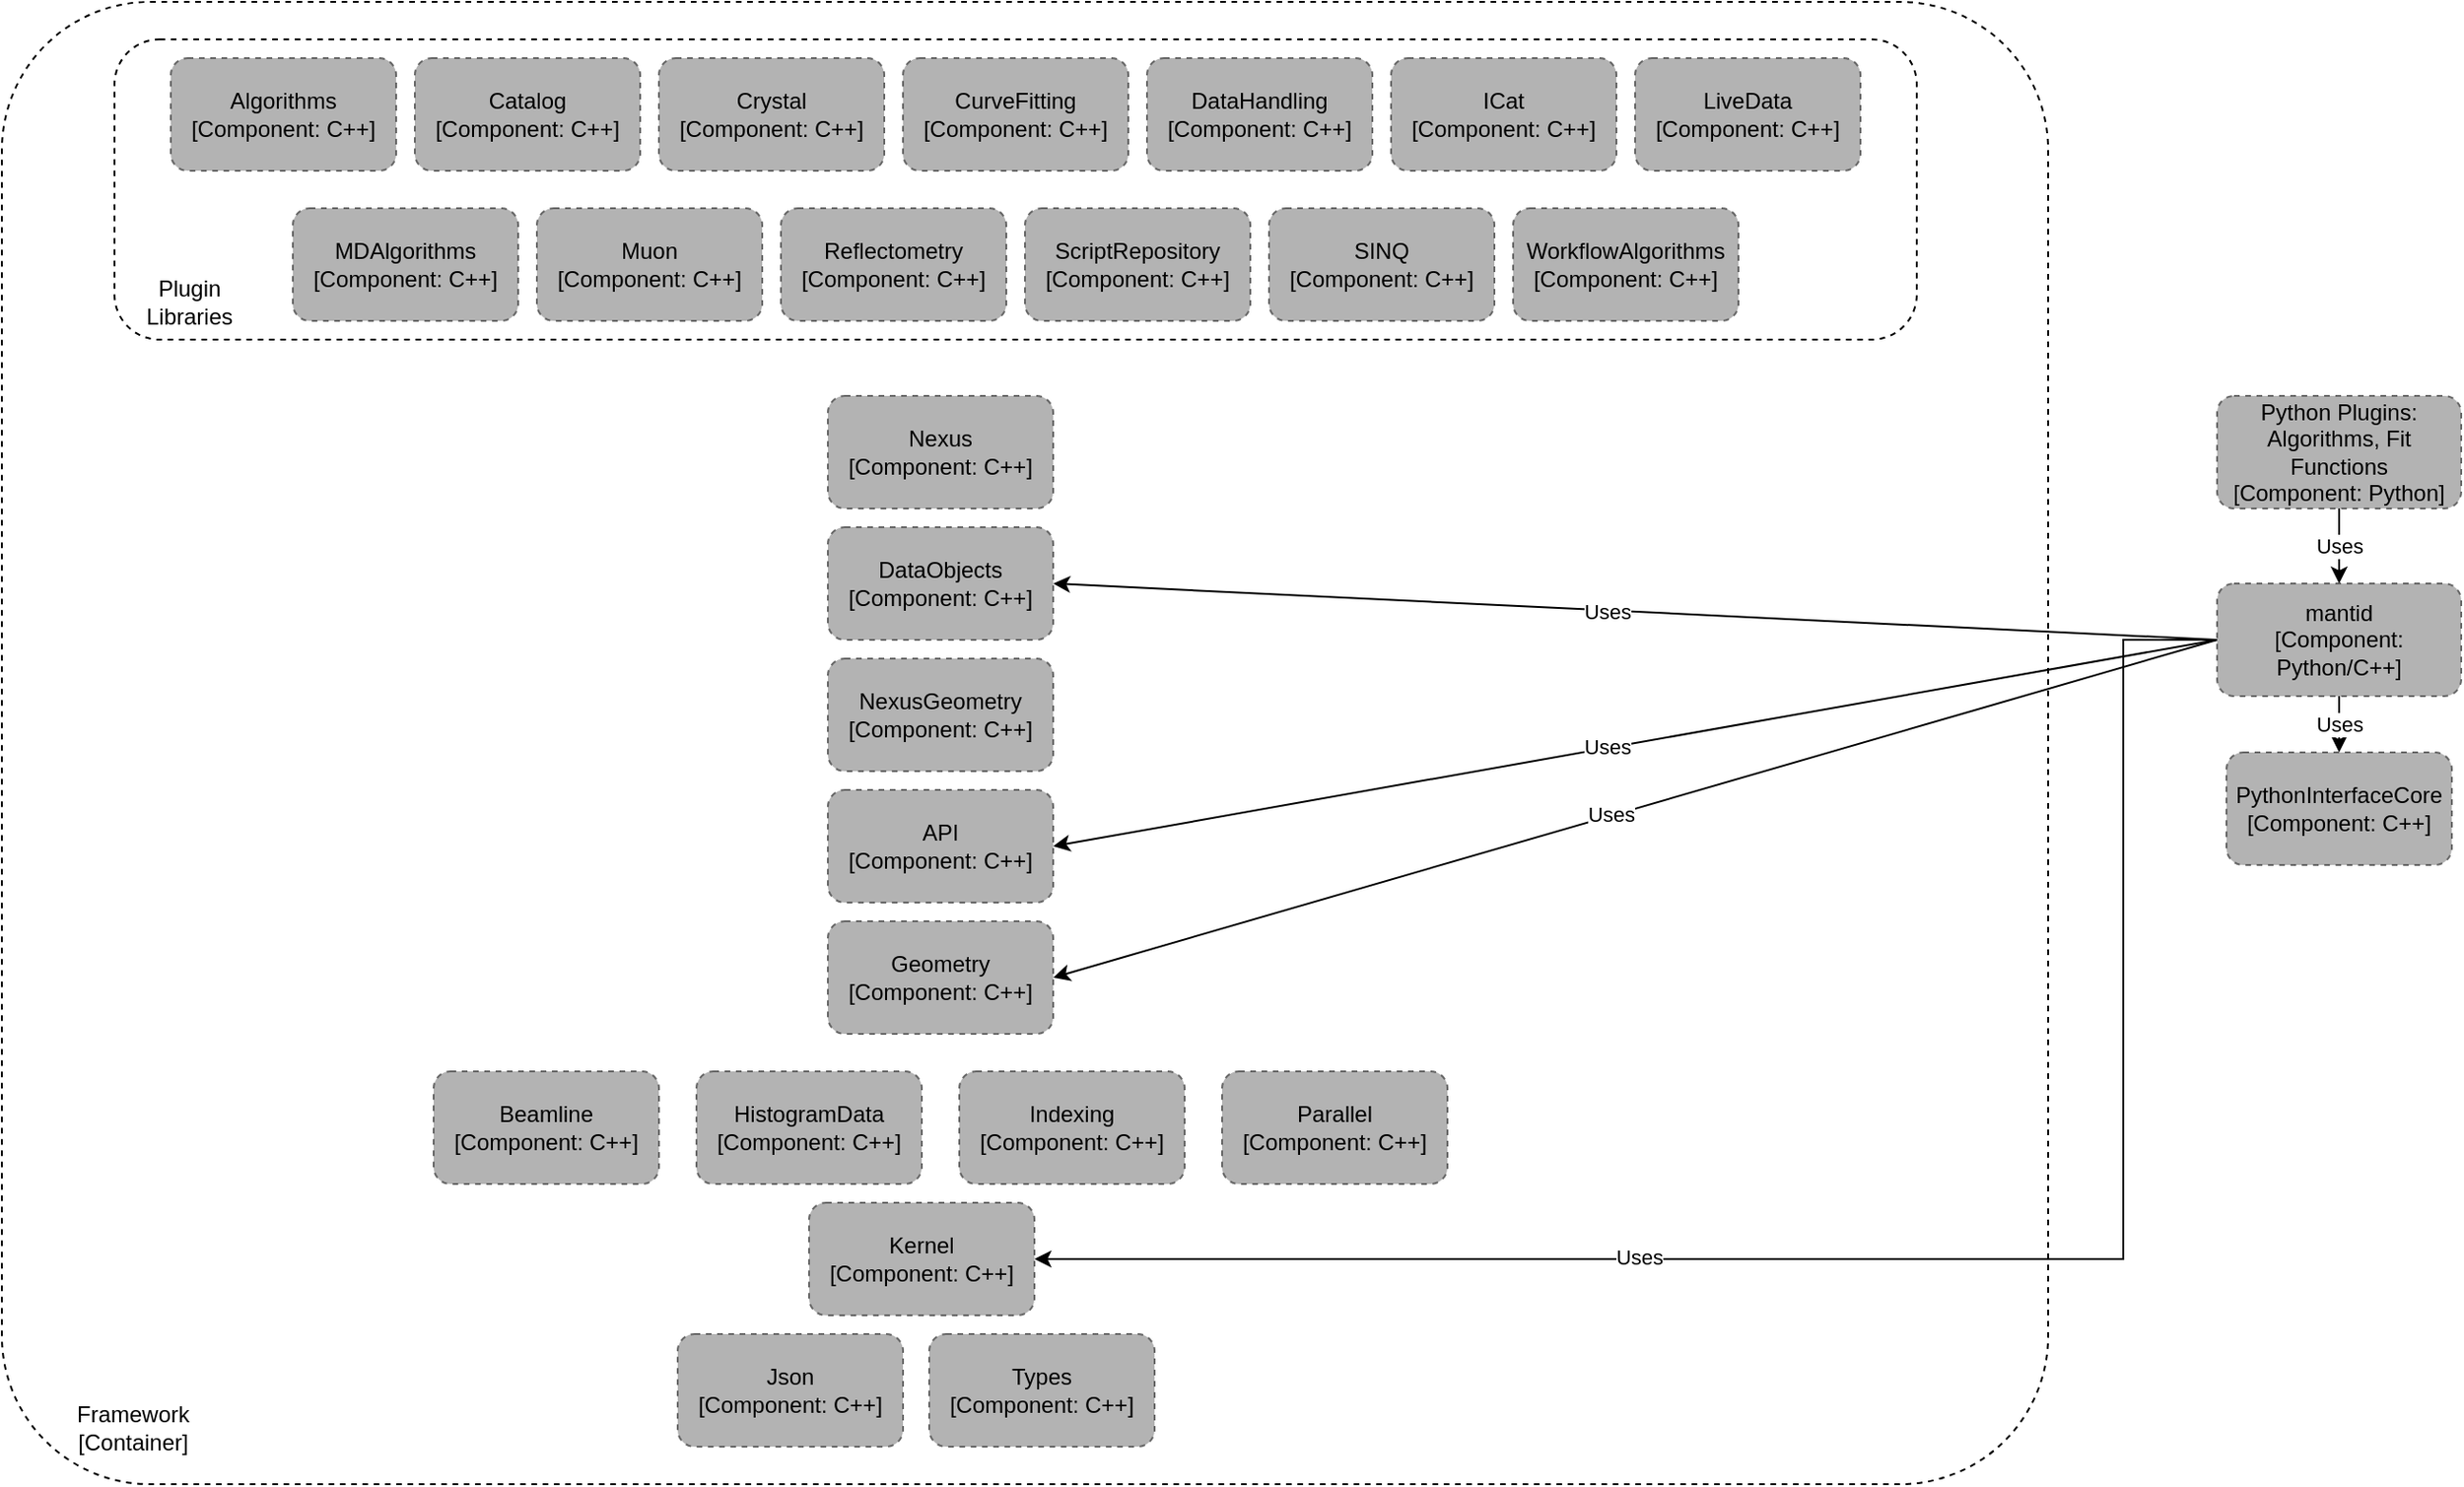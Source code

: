<mxfile version="14.6.13" type="device"><diagram id="CpqQpFpg1sBJh771UGod" name="Page-1"><mxGraphModel dx="2253" dy="860" grid="1" gridSize="10" guides="1" tooltips="1" connect="1" arrows="1" fold="1" page="1" pageScale="1" pageWidth="827" pageHeight="1169" math="0" shadow="0"><root><mxCell id="0"/><mxCell id="1" parent="0"/><mxCell id="NPpB5sK-tKMhv_AoMp4i-1" value="" style="rounded=1;whiteSpace=wrap;html=1;fillColor=none;arcSize=10;dashed=1;" vertex="1" parent="1"><mxGeometry x="-10" y="30" width="1090" height="790" as="geometry"/></mxCell><mxCell id="NPpB5sK-tKMhv_AoMp4i-2" value="Framework&lt;br&gt;[Container]" style="text;html=1;strokeColor=none;fillColor=none;align=center;verticalAlign=middle;whiteSpace=wrap;rounded=0;dashed=1;" vertex="1" parent="1"><mxGeometry x="40" y="780" width="40" height="20" as="geometry"/></mxCell><mxCell id="NPpB5sK-tKMhv_AoMp4i-3" value="Kernel&lt;br&gt;[Component: C++]" style="rounded=1;whiteSpace=wrap;html=1;dashed=1;gradientColor=#b3b3b3;strokeColor=#666666;fillColor=#B3B3B3;" vertex="1" parent="1"><mxGeometry x="420" y="670" width="120" height="60" as="geometry"/></mxCell><mxCell id="NPpB5sK-tKMhv_AoMp4i-4" value="Types&lt;br&gt;[Component: C++]" style="rounded=1;whiteSpace=wrap;html=1;dashed=1;gradientColor=#b3b3b3;strokeColor=#666666;fillColor=#B3B3B3;" vertex="1" parent="1"><mxGeometry x="484" y="740" width="120" height="60" as="geometry"/></mxCell><mxCell id="NPpB5sK-tKMhv_AoMp4i-5" value="Json&lt;br&gt;[Component: C++]" style="rounded=1;whiteSpace=wrap;html=1;dashed=1;gradientColor=#b3b3b3;strokeColor=#666666;fillColor=#B3B3B3;" vertex="1" parent="1"><mxGeometry x="350" y="740" width="120" height="60" as="geometry"/></mxCell><mxCell id="NPpB5sK-tKMhv_AoMp4i-6" value="Parallel&lt;br&gt;[Component: C++]" style="rounded=1;whiteSpace=wrap;html=1;dashed=1;gradientColor=#b3b3b3;strokeColor=#666666;fillColor=#B3B3B3;" vertex="1" parent="1"><mxGeometry x="640" y="600" width="120" height="60" as="geometry"/></mxCell><mxCell id="NPpB5sK-tKMhv_AoMp4i-7" value="Geometry&lt;br&gt;[Component: C++]" style="rounded=1;whiteSpace=wrap;html=1;dashed=1;gradientColor=#b3b3b3;strokeColor=#666666;fillColor=#B3B3B3;" vertex="1" parent="1"><mxGeometry x="430" y="520" width="120" height="60" as="geometry"/></mxCell><mxCell id="NPpB5sK-tKMhv_AoMp4i-8" value="Indexing&lt;br&gt;[Component: C++]" style="rounded=1;whiteSpace=wrap;html=1;dashed=1;gradientColor=#b3b3b3;strokeColor=#666666;fillColor=#B3B3B3;" vertex="1" parent="1"><mxGeometry x="500" y="600" width="120" height="60" as="geometry"/></mxCell><mxCell id="NPpB5sK-tKMhv_AoMp4i-9" value="Beamline&lt;br&gt;[Component: C++]" style="rounded=1;whiteSpace=wrap;html=1;dashed=1;gradientColor=#b3b3b3;strokeColor=#666666;fillColor=#B3B3B3;" vertex="1" parent="1"><mxGeometry x="220" y="600" width="120" height="60" as="geometry"/></mxCell><mxCell id="NPpB5sK-tKMhv_AoMp4i-10" value="HistogramData&lt;br&gt;[Component: C++]" style="rounded=1;whiteSpace=wrap;html=1;dashed=1;gradientColor=#b3b3b3;strokeColor=#666666;fillColor=#B3B3B3;" vertex="1" parent="1"><mxGeometry x="360" y="600" width="120" height="60" as="geometry"/></mxCell><mxCell id="NPpB5sK-tKMhv_AoMp4i-11" value="NexusGeometry&lt;br&gt;[Component: C++]" style="rounded=1;whiteSpace=wrap;html=1;dashed=1;gradientColor=#b3b3b3;strokeColor=#666666;fillColor=#B3B3B3;" vertex="1" parent="1"><mxGeometry x="430" y="380" width="120" height="60" as="geometry"/></mxCell><mxCell id="NPpB5sK-tKMhv_AoMp4i-12" value="Nexus&lt;br&gt;[Component: C++]" style="rounded=1;whiteSpace=wrap;html=1;dashed=1;gradientColor=#b3b3b3;strokeColor=#666666;fillColor=#B3B3B3;" vertex="1" parent="1"><mxGeometry x="430" y="240" width="120" height="60" as="geometry"/></mxCell><mxCell id="NPpB5sK-tKMhv_AoMp4i-13" value="API&lt;br&gt;[Component: C++]" style="rounded=1;whiteSpace=wrap;html=1;dashed=1;gradientColor=#b3b3b3;strokeColor=#666666;fillColor=#B3B3B3;" vertex="1" parent="1"><mxGeometry x="430" y="450" width="120" height="60" as="geometry"/></mxCell><mxCell id="NPpB5sK-tKMhv_AoMp4i-15" value="Algorithms&lt;br&gt;[Component: C++]" style="rounded=1;whiteSpace=wrap;html=1;dashed=1;gradientColor=#b3b3b3;strokeColor=#666666;fillColor=#B3B3B3;" vertex="1" parent="1"><mxGeometry x="80" y="60" width="120" height="60" as="geometry"/></mxCell><mxCell id="NPpB5sK-tKMhv_AoMp4i-16" value="MDAlgorithms&lt;br&gt;[Component: C++]" style="rounded=1;whiteSpace=wrap;html=1;dashed=1;gradientColor=#b3b3b3;strokeColor=#666666;fillColor=#B3B3B3;" vertex="1" parent="1"><mxGeometry x="145" y="140" width="120" height="60" as="geometry"/></mxCell><mxCell id="NPpB5sK-tKMhv_AoMp4i-17" value="Reflectometry&lt;br&gt;[Component: C++]" style="rounded=1;whiteSpace=wrap;html=1;dashed=1;gradientColor=#b3b3b3;strokeColor=#666666;fillColor=#B3B3B3;" vertex="1" parent="1"><mxGeometry x="405" y="140" width="120" height="60" as="geometry"/></mxCell><mxCell id="NPpB5sK-tKMhv_AoMp4i-18" value="Muon&lt;br&gt;[Component: C++]" style="rounded=1;whiteSpace=wrap;html=1;dashed=1;gradientColor=#b3b3b3;strokeColor=#666666;fillColor=#B3B3B3;" vertex="1" parent="1"><mxGeometry x="275" y="140" width="120" height="60" as="geometry"/></mxCell><mxCell id="NPpB5sK-tKMhv_AoMp4i-19" value="ScriptRepository&lt;br&gt;[Component: C++]" style="rounded=1;whiteSpace=wrap;html=1;dashed=1;gradientColor=#b3b3b3;strokeColor=#666666;fillColor=#B3B3B3;" vertex="1" parent="1"><mxGeometry x="535" y="140" width="120" height="60" as="geometry"/></mxCell><mxCell id="NPpB5sK-tKMhv_AoMp4i-20" value="WorkflowAlgorithms&lt;br&gt;[Component: C++]" style="rounded=1;whiteSpace=wrap;html=1;dashed=1;gradientColor=#b3b3b3;strokeColor=#666666;fillColor=#B3B3B3;" vertex="1" parent="1"><mxGeometry x="795" y="140" width="120" height="60" as="geometry"/></mxCell><mxCell id="NPpB5sK-tKMhv_AoMp4i-21" value="Catalog&lt;br&gt;[Component: C++]" style="rounded=1;whiteSpace=wrap;html=1;dashed=1;gradientColor=#b3b3b3;strokeColor=#666666;fillColor=#B3B3B3;" vertex="1" parent="1"><mxGeometry x="210" y="60" width="120" height="60" as="geometry"/></mxCell><mxCell id="NPpB5sK-tKMhv_AoMp4i-22" value="CurveFitting&lt;br&gt;[Component: C++]" style="rounded=1;whiteSpace=wrap;html=1;dashed=1;gradientColor=#b3b3b3;strokeColor=#666666;fillColor=#B3B3B3;" vertex="1" parent="1"><mxGeometry x="470" y="60" width="120" height="60" as="geometry"/></mxCell><mxCell id="NPpB5sK-tKMhv_AoMp4i-23" value="SINQ&lt;br&gt;[Component: C++]" style="rounded=1;whiteSpace=wrap;html=1;dashed=1;gradientColor=#b3b3b3;strokeColor=#666666;fillColor=#B3B3B3;" vertex="1" parent="1"><mxGeometry x="665" y="140" width="120" height="60" as="geometry"/></mxCell><mxCell id="NPpB5sK-tKMhv_AoMp4i-24" value="Crystal&lt;br&gt;[Component: C++]" style="rounded=1;whiteSpace=wrap;html=1;dashed=1;gradientColor=#b3b3b3;strokeColor=#666666;fillColor=#B3B3B3;" vertex="1" parent="1"><mxGeometry x="340" y="60" width="120" height="60" as="geometry"/></mxCell><mxCell id="NPpB5sK-tKMhv_AoMp4i-25" value="DataHandling&lt;br&gt;[Component: C++]" style="rounded=1;whiteSpace=wrap;html=1;dashed=1;gradientColor=#b3b3b3;strokeColor=#666666;fillColor=#B3B3B3;" vertex="1" parent="1"><mxGeometry x="600" y="60" width="120" height="60" as="geometry"/></mxCell><mxCell id="NPpB5sK-tKMhv_AoMp4i-26" value="DataObjects&lt;br&gt;[Component: C++]" style="rounded=1;whiteSpace=wrap;html=1;dashed=1;gradientColor=#b3b3b3;strokeColor=#666666;fillColor=#B3B3B3;" vertex="1" parent="1"><mxGeometry x="430" y="310" width="120" height="60" as="geometry"/></mxCell><mxCell id="NPpB5sK-tKMhv_AoMp4i-27" value="LiveData&lt;br&gt;[Component: C++]" style="rounded=1;whiteSpace=wrap;html=1;dashed=1;gradientColor=#b3b3b3;strokeColor=#666666;fillColor=#B3B3B3;" vertex="1" parent="1"><mxGeometry x="860" y="60" width="120" height="60" as="geometry"/></mxCell><mxCell id="NPpB5sK-tKMhv_AoMp4i-28" value="ICat&lt;br&gt;[Component: C++]" style="rounded=1;whiteSpace=wrap;html=1;dashed=1;gradientColor=#b3b3b3;strokeColor=#666666;fillColor=#B3B3B3;" vertex="1" parent="1"><mxGeometry x="730" y="60" width="120" height="60" as="geometry"/></mxCell><mxCell id="NPpB5sK-tKMhv_AoMp4i-29" value="" style="rounded=1;whiteSpace=wrap;html=1;dashed=1;fillColor=none;" vertex="1" parent="1"><mxGeometry x="50" y="50" width="960" height="160" as="geometry"/></mxCell><mxCell id="NPpB5sK-tKMhv_AoMp4i-30" value="Plugin Libraries" style="text;html=1;strokeColor=none;fillColor=none;align=center;verticalAlign=middle;whiteSpace=wrap;rounded=0;dashed=1;" vertex="1" parent="1"><mxGeometry x="70" y="180" width="40" height="20" as="geometry"/></mxCell><mxCell id="NPpB5sK-tKMhv_AoMp4i-36" value="" style="rounded=0;orthogonalLoop=1;jettySize=auto;html=1;entryX=1;entryY=0.5;entryDx=0;entryDy=0;edgeStyle=orthogonalEdgeStyle;exitX=0;exitY=0.5;exitDx=0;exitDy=0;" edge="1" parent="1" source="NPpB5sK-tKMhv_AoMp4i-33" target="NPpB5sK-tKMhv_AoMp4i-3"><mxGeometry relative="1" as="geometry"><mxPoint x="1170" y="380" as="sourcePoint"/><Array as="points"><mxPoint x="1120" y="370"/><mxPoint x="1120" y="700"/></Array></mxGeometry></mxCell><mxCell id="NPpB5sK-tKMhv_AoMp4i-43" value="Uses" style="edgeLabel;html=1;align=center;verticalAlign=middle;resizable=0;points=[];" vertex="1" connectable="0" parent="NPpB5sK-tKMhv_AoMp4i-36"><mxGeometry x="0.329" y="-1" relative="1" as="geometry"><mxPoint as="offset"/></mxGeometry></mxCell><mxCell id="NPpB5sK-tKMhv_AoMp4i-37" style="rounded=0;orthogonalLoop=1;jettySize=auto;html=1;entryX=1;entryY=0.5;entryDx=0;entryDy=0;exitX=0;exitY=0.5;exitDx=0;exitDy=0;" edge="1" parent="1" source="NPpB5sK-tKMhv_AoMp4i-33" target="NPpB5sK-tKMhv_AoMp4i-7"><mxGeometry relative="1" as="geometry"/></mxCell><mxCell id="NPpB5sK-tKMhv_AoMp4i-42" value="Uses" style="edgeLabel;html=1;align=center;verticalAlign=middle;resizable=0;points=[];" vertex="1" connectable="0" parent="NPpB5sK-tKMhv_AoMp4i-37"><mxGeometry x="0.041" y="-1" relative="1" as="geometry"><mxPoint as="offset"/></mxGeometry></mxCell><mxCell id="NPpB5sK-tKMhv_AoMp4i-38" style="edgeStyle=none;rounded=0;orthogonalLoop=1;jettySize=auto;html=1;entryX=1;entryY=0.5;entryDx=0;entryDy=0;exitX=0;exitY=0.5;exitDx=0;exitDy=0;" edge="1" parent="1" source="NPpB5sK-tKMhv_AoMp4i-33" target="NPpB5sK-tKMhv_AoMp4i-13"><mxGeometry relative="1" as="geometry"><mxPoint x="1100" y="350" as="targetPoint"/></mxGeometry></mxCell><mxCell id="NPpB5sK-tKMhv_AoMp4i-41" value="Uses" style="edgeLabel;html=1;align=center;verticalAlign=middle;resizable=0;points=[];" vertex="1" connectable="0" parent="NPpB5sK-tKMhv_AoMp4i-38"><mxGeometry x="0.048" y="-1" relative="1" as="geometry"><mxPoint as="offset"/></mxGeometry></mxCell><mxCell id="NPpB5sK-tKMhv_AoMp4i-39" style="edgeStyle=none;rounded=0;orthogonalLoop=1;jettySize=auto;html=1;entryX=1;entryY=0.5;entryDx=0;entryDy=0;exitX=0;exitY=0.5;exitDx=0;exitDy=0;" edge="1" parent="1" source="NPpB5sK-tKMhv_AoMp4i-33" target="NPpB5sK-tKMhv_AoMp4i-26"><mxGeometry relative="1" as="geometry"/></mxCell><mxCell id="NPpB5sK-tKMhv_AoMp4i-40" value="Uses" style="edgeLabel;html=1;align=center;verticalAlign=middle;resizable=0;points=[];" vertex="1" connectable="0" parent="NPpB5sK-tKMhv_AoMp4i-39"><mxGeometry x="0.048" relative="1" as="geometry"><mxPoint as="offset"/></mxGeometry></mxCell><mxCell id="NPpB5sK-tKMhv_AoMp4i-48" value="Uses" style="edgeStyle=none;rounded=0;orthogonalLoop=1;jettySize=auto;html=1;exitX=0.5;exitY=1;exitDx=0;exitDy=0;entryX=0.5;entryY=0;entryDx=0;entryDy=0;" edge="1" parent="1" source="NPpB5sK-tKMhv_AoMp4i-33" target="NPpB5sK-tKMhv_AoMp4i-46"><mxGeometry relative="1" as="geometry"/></mxCell><mxCell id="NPpB5sK-tKMhv_AoMp4i-33" value="mantid&lt;br&gt;[Component: Python/C++]" style="rounded=1;whiteSpace=wrap;html=1;dashed=1;gradientColor=#b3b3b3;strokeColor=#666666;fillColor=#B3B3B3;" vertex="1" parent="1"><mxGeometry x="1170" y="340" width="130" height="60" as="geometry"/></mxCell><mxCell id="NPpB5sK-tKMhv_AoMp4i-45" value="Uses" style="edgeStyle=none;rounded=0;orthogonalLoop=1;jettySize=auto;html=1;entryX=0.5;entryY=0;entryDx=0;entryDy=0;" edge="1" parent="1" source="NPpB5sK-tKMhv_AoMp4i-44" target="NPpB5sK-tKMhv_AoMp4i-33"><mxGeometry relative="1" as="geometry"/></mxCell><mxCell id="NPpB5sK-tKMhv_AoMp4i-44" value="Python Plugins: Algorithms, Fit Functions&lt;br&gt;[Component: Python]" style="rounded=1;whiteSpace=wrap;html=1;dashed=1;gradientColor=#b3b3b3;strokeColor=#666666;fillColor=#B3B3B3;" vertex="1" parent="1"><mxGeometry x="1170" y="240" width="130" height="60" as="geometry"/></mxCell><mxCell id="NPpB5sK-tKMhv_AoMp4i-46" value="PythonInterfaceCore&lt;br&gt;[Component: C++]" style="rounded=1;whiteSpace=wrap;html=1;dashed=1;gradientColor=#b3b3b3;strokeColor=#666666;fillColor=#B3B3B3;" vertex="1" parent="1"><mxGeometry x="1175" y="430" width="120" height="60" as="geometry"/></mxCell></root></mxGraphModel></diagram></mxfile>